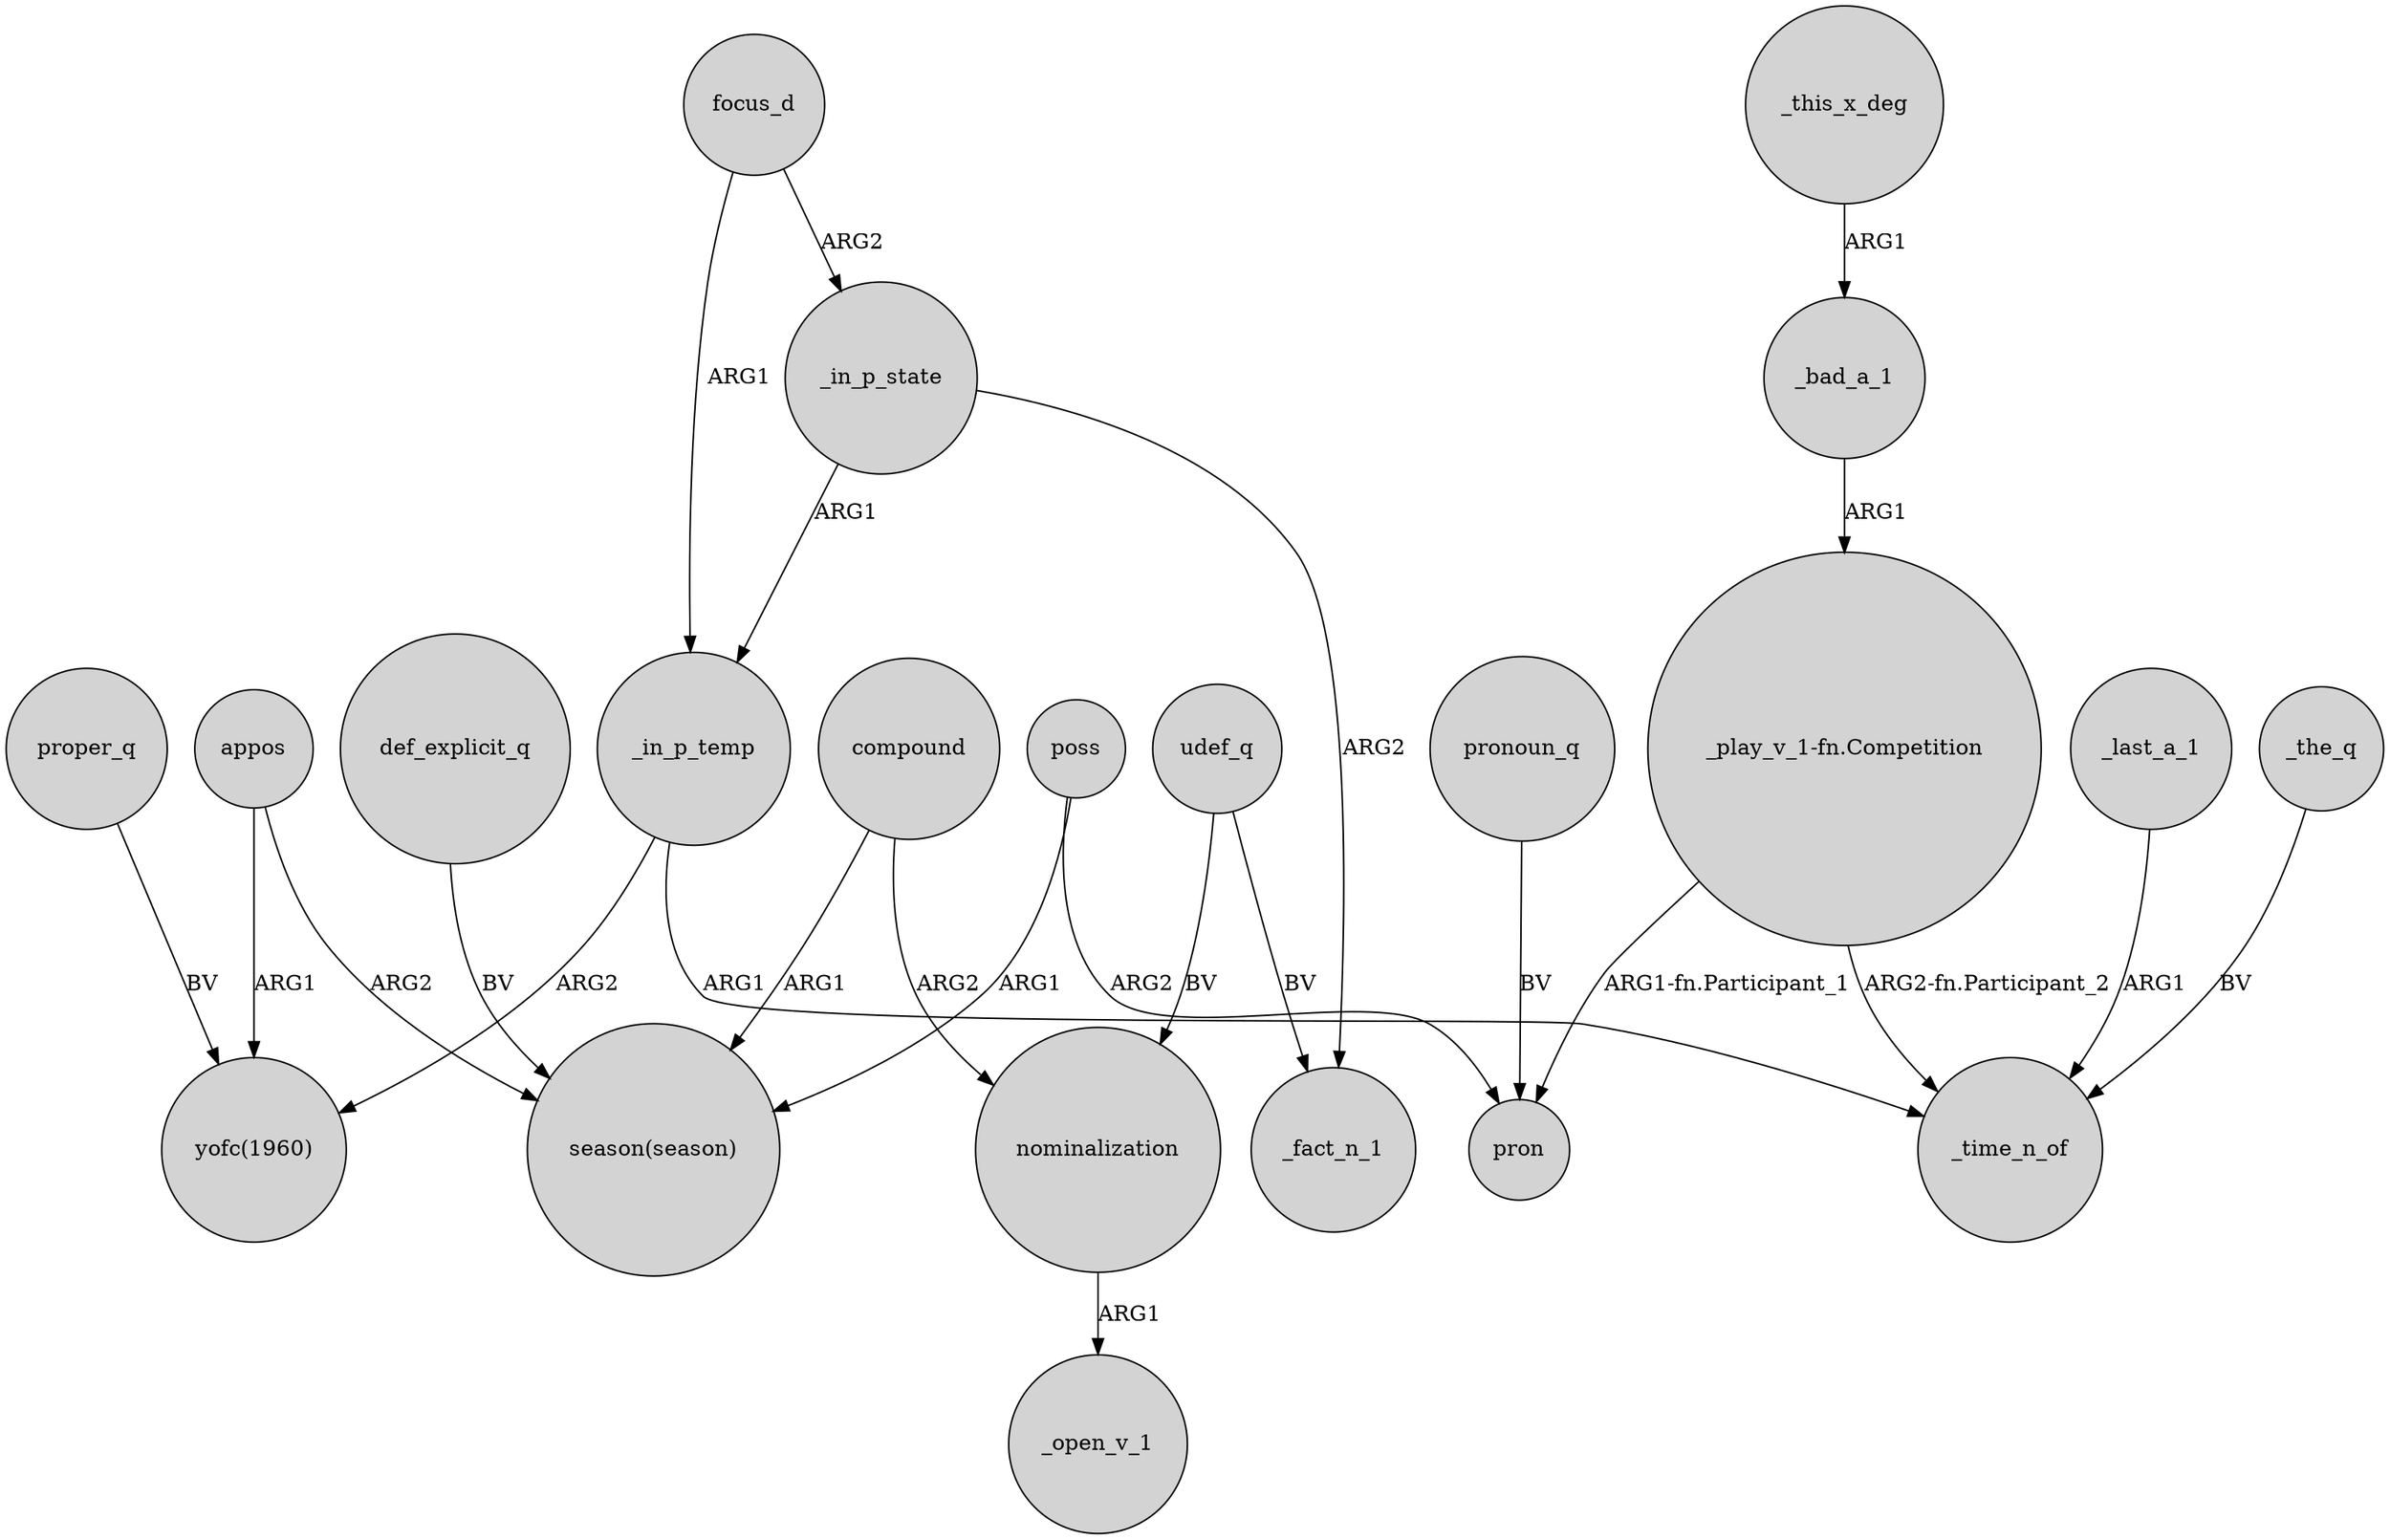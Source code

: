 digraph {
	node [shape=circle style=filled]
	_in_p_state -> _in_p_temp [label=ARG1]
	_in_p_temp -> "yofc(1960)" [label=ARG2]
	focus_d -> _in_p_state [label=ARG2]
	_this_x_deg -> _bad_a_1 [label=ARG1]
	_in_p_state -> _fact_n_1 [label=ARG2]
	poss -> "season(season)" [label=ARG1]
	appos -> "season(season)" [label=ARG2]
	udef_q -> nominalization [label=BV]
	_bad_a_1 -> "_play_v_1-fn.Competition" [label=ARG1]
	udef_q -> _fact_n_1 [label=BV]
	"_play_v_1-fn.Competition" -> _time_n_of [label="ARG2-fn.Participant_2"]
	compound -> nominalization [label=ARG2]
	compound -> "season(season)" [label=ARG1]
	pronoun_q -> pron [label=BV]
	focus_d -> _in_p_temp [label=ARG1]
	poss -> pron [label=ARG2]
	appos -> "yofc(1960)" [label=ARG1]
	_in_p_temp -> _time_n_of [label=ARG1]
	proper_q -> "yofc(1960)" [label=BV]
	_the_q -> _time_n_of [label=BV]
	_last_a_1 -> _time_n_of [label=ARG1]
	"_play_v_1-fn.Competition" -> pron [label="ARG1-fn.Participant_1"]
	nominalization -> _open_v_1 [label=ARG1]
	def_explicit_q -> "season(season)" [label=BV]
}
